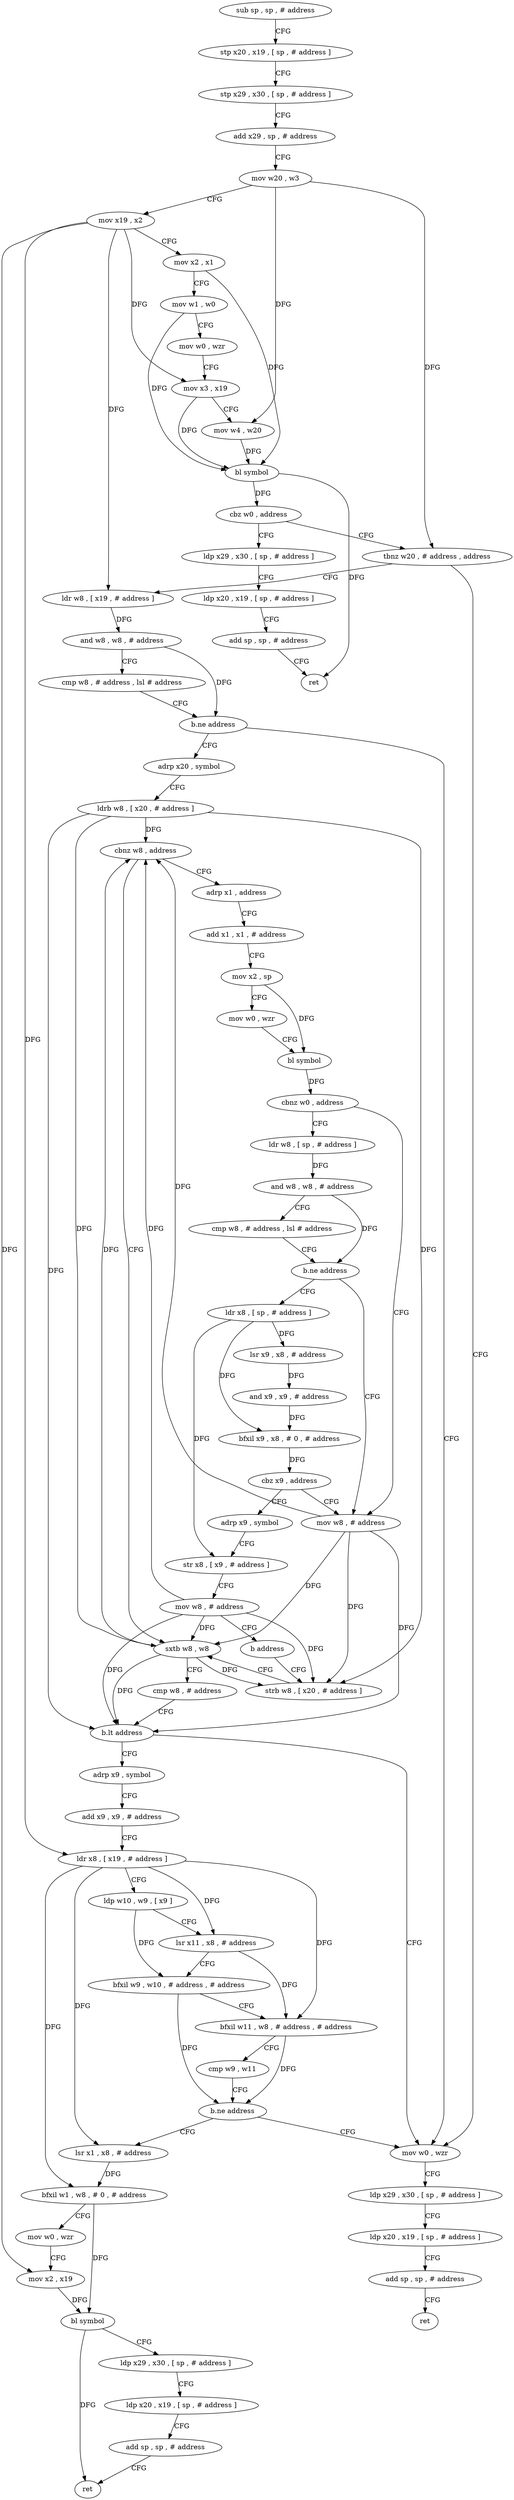 digraph "func" {
"4225608" [label = "sub sp , sp , # address" ]
"4225612" [label = "stp x20 , x19 , [ sp , # address ]" ]
"4225616" [label = "stp x29 , x30 , [ sp , # address ]" ]
"4225620" [label = "add x29 , sp , # address" ]
"4225624" [label = "mov w20 , w3" ]
"4225628" [label = "mov x19 , x2" ]
"4225632" [label = "mov x2 , x1" ]
"4225636" [label = "mov w1 , w0" ]
"4225640" [label = "mov w0 , wzr" ]
"4225644" [label = "mov x3 , x19" ]
"4225648" [label = "mov w4 , w20" ]
"4225652" [label = "bl symbol" ]
"4225656" [label = "cbz w0 , address" ]
"4225676" [label = "tbnz w20 , # address , address" ]
"4225660" [label = "ldp x29 , x30 , [ sp , # address ]" ]
"4225860" [label = "mov w0 , wzr" ]
"4225680" [label = "ldr w8 , [ x19 , # address ]" ]
"4225664" [label = "ldp x20 , x19 , [ sp , # address ]" ]
"4225668" [label = "add sp , sp , # address" ]
"4225672" [label = "ret" ]
"4225864" [label = "ldp x29 , x30 , [ sp , # address ]" ]
"4225868" [label = "ldp x20 , x19 , [ sp , # address ]" ]
"4225872" [label = "add sp , sp , # address" ]
"4225876" [label = "ret" ]
"4225684" [label = "and w8 , w8 , # address" ]
"4225688" [label = "cmp w8 , # address , lsl # address" ]
"4225692" [label = "b.ne address" ]
"4225696" [label = "adrp x20 , symbol" ]
"4225700" [label = "ldrb w8 , [ x20 , # address ]" ]
"4225704" [label = "cbnz w8 , address" ]
"4225776" [label = "sxtb w8 , w8" ]
"4225708" [label = "adrp x1 , address" ]
"4225780" [label = "cmp w8 , # address" ]
"4225784" [label = "b.lt address" ]
"4225788" [label = "adrp x9 , symbol" ]
"4225712" [label = "add x1 , x1 , # address" ]
"4225716" [label = "mov x2 , sp" ]
"4225720" [label = "mov w0 , wzr" ]
"4225724" [label = "bl symbol" ]
"4225728" [label = "cbnz w0 , address" ]
"4225768" [label = "mov w8 , # address" ]
"4225732" [label = "ldr w8 , [ sp , # address ]" ]
"4225792" [label = "add x9 , x9 , # address" ]
"4225796" [label = "ldr x8 , [ x19 , # address ]" ]
"4225800" [label = "ldp w10 , w9 , [ x9 ]" ]
"4225804" [label = "lsr x11 , x8 , # address" ]
"4225808" [label = "bfxil w9 , w10 , # address , # address" ]
"4225812" [label = "bfxil w11 , w8 , # address , # address" ]
"4225816" [label = "cmp w9 , w11" ]
"4225820" [label = "b.ne address" ]
"4225824" [label = "lsr x1 , x8 , # address" ]
"4225772" [label = "strb w8 , [ x20 , # address ]" ]
"4225736" [label = "and w8 , w8 , # address" ]
"4225740" [label = "cmp w8 , # address , lsl # address" ]
"4225744" [label = "b.ne address" ]
"4225748" [label = "ldr x8 , [ sp , # address ]" ]
"4225828" [label = "bfxil w1 , w8 , # 0 , # address" ]
"4225832" [label = "mov w0 , wzr" ]
"4225836" [label = "mov x2 , x19" ]
"4225840" [label = "bl symbol" ]
"4225844" [label = "ldp x29 , x30 , [ sp , # address ]" ]
"4225848" [label = "ldp x20 , x19 , [ sp , # address ]" ]
"4225852" [label = "add sp , sp , # address" ]
"4225856" [label = "ret" ]
"4225752" [label = "lsr x9 , x8 , # address" ]
"4225756" [label = "and x9 , x9 , # address" ]
"4225760" [label = "bfxil x9 , x8 , # 0 , # address" ]
"4225764" [label = "cbz x9 , address" ]
"4225880" [label = "adrp x9 , symbol" ]
"4225884" [label = "str x8 , [ x9 , # address ]" ]
"4225888" [label = "mov w8 , # address" ]
"4225892" [label = "b address" ]
"4225608" -> "4225612" [ label = "CFG" ]
"4225612" -> "4225616" [ label = "CFG" ]
"4225616" -> "4225620" [ label = "CFG" ]
"4225620" -> "4225624" [ label = "CFG" ]
"4225624" -> "4225628" [ label = "CFG" ]
"4225624" -> "4225648" [ label = "DFG" ]
"4225624" -> "4225676" [ label = "DFG" ]
"4225628" -> "4225632" [ label = "CFG" ]
"4225628" -> "4225644" [ label = "DFG" ]
"4225628" -> "4225680" [ label = "DFG" ]
"4225628" -> "4225796" [ label = "DFG" ]
"4225628" -> "4225836" [ label = "DFG" ]
"4225632" -> "4225636" [ label = "CFG" ]
"4225632" -> "4225652" [ label = "DFG" ]
"4225636" -> "4225640" [ label = "CFG" ]
"4225636" -> "4225652" [ label = "DFG" ]
"4225640" -> "4225644" [ label = "CFG" ]
"4225644" -> "4225648" [ label = "CFG" ]
"4225644" -> "4225652" [ label = "DFG" ]
"4225648" -> "4225652" [ label = "DFG" ]
"4225652" -> "4225656" [ label = "DFG" ]
"4225652" -> "4225672" [ label = "DFG" ]
"4225656" -> "4225676" [ label = "CFG" ]
"4225656" -> "4225660" [ label = "CFG" ]
"4225676" -> "4225860" [ label = "CFG" ]
"4225676" -> "4225680" [ label = "CFG" ]
"4225660" -> "4225664" [ label = "CFG" ]
"4225860" -> "4225864" [ label = "CFG" ]
"4225680" -> "4225684" [ label = "DFG" ]
"4225664" -> "4225668" [ label = "CFG" ]
"4225668" -> "4225672" [ label = "CFG" ]
"4225864" -> "4225868" [ label = "CFG" ]
"4225868" -> "4225872" [ label = "CFG" ]
"4225872" -> "4225876" [ label = "CFG" ]
"4225684" -> "4225688" [ label = "CFG" ]
"4225684" -> "4225692" [ label = "DFG" ]
"4225688" -> "4225692" [ label = "CFG" ]
"4225692" -> "4225860" [ label = "CFG" ]
"4225692" -> "4225696" [ label = "CFG" ]
"4225696" -> "4225700" [ label = "CFG" ]
"4225700" -> "4225704" [ label = "DFG" ]
"4225700" -> "4225776" [ label = "DFG" ]
"4225700" -> "4225784" [ label = "DFG" ]
"4225700" -> "4225772" [ label = "DFG" ]
"4225704" -> "4225776" [ label = "CFG" ]
"4225704" -> "4225708" [ label = "CFG" ]
"4225776" -> "4225780" [ label = "CFG" ]
"4225776" -> "4225704" [ label = "DFG" ]
"4225776" -> "4225784" [ label = "DFG" ]
"4225776" -> "4225772" [ label = "DFG" ]
"4225708" -> "4225712" [ label = "CFG" ]
"4225780" -> "4225784" [ label = "CFG" ]
"4225784" -> "4225860" [ label = "CFG" ]
"4225784" -> "4225788" [ label = "CFG" ]
"4225788" -> "4225792" [ label = "CFG" ]
"4225712" -> "4225716" [ label = "CFG" ]
"4225716" -> "4225720" [ label = "CFG" ]
"4225716" -> "4225724" [ label = "DFG" ]
"4225720" -> "4225724" [ label = "CFG" ]
"4225724" -> "4225728" [ label = "DFG" ]
"4225728" -> "4225768" [ label = "CFG" ]
"4225728" -> "4225732" [ label = "CFG" ]
"4225768" -> "4225772" [ label = "DFG" ]
"4225768" -> "4225704" [ label = "DFG" ]
"4225768" -> "4225776" [ label = "DFG" ]
"4225768" -> "4225784" [ label = "DFG" ]
"4225732" -> "4225736" [ label = "DFG" ]
"4225792" -> "4225796" [ label = "CFG" ]
"4225796" -> "4225800" [ label = "CFG" ]
"4225796" -> "4225804" [ label = "DFG" ]
"4225796" -> "4225812" [ label = "DFG" ]
"4225796" -> "4225824" [ label = "DFG" ]
"4225796" -> "4225828" [ label = "DFG" ]
"4225800" -> "4225804" [ label = "CFG" ]
"4225800" -> "4225808" [ label = "DFG" ]
"4225804" -> "4225808" [ label = "CFG" ]
"4225804" -> "4225812" [ label = "DFG" ]
"4225808" -> "4225812" [ label = "CFG" ]
"4225808" -> "4225820" [ label = "DFG" ]
"4225812" -> "4225816" [ label = "CFG" ]
"4225812" -> "4225820" [ label = "DFG" ]
"4225816" -> "4225820" [ label = "CFG" ]
"4225820" -> "4225860" [ label = "CFG" ]
"4225820" -> "4225824" [ label = "CFG" ]
"4225824" -> "4225828" [ label = "DFG" ]
"4225772" -> "4225776" [ label = "CFG" ]
"4225736" -> "4225740" [ label = "CFG" ]
"4225736" -> "4225744" [ label = "DFG" ]
"4225740" -> "4225744" [ label = "CFG" ]
"4225744" -> "4225768" [ label = "CFG" ]
"4225744" -> "4225748" [ label = "CFG" ]
"4225748" -> "4225752" [ label = "DFG" ]
"4225748" -> "4225760" [ label = "DFG" ]
"4225748" -> "4225884" [ label = "DFG" ]
"4225828" -> "4225832" [ label = "CFG" ]
"4225828" -> "4225840" [ label = "DFG" ]
"4225832" -> "4225836" [ label = "CFG" ]
"4225836" -> "4225840" [ label = "DFG" ]
"4225840" -> "4225844" [ label = "CFG" ]
"4225840" -> "4225856" [ label = "DFG" ]
"4225844" -> "4225848" [ label = "CFG" ]
"4225848" -> "4225852" [ label = "CFG" ]
"4225852" -> "4225856" [ label = "CFG" ]
"4225752" -> "4225756" [ label = "DFG" ]
"4225756" -> "4225760" [ label = "DFG" ]
"4225760" -> "4225764" [ label = "DFG" ]
"4225764" -> "4225880" [ label = "CFG" ]
"4225764" -> "4225768" [ label = "CFG" ]
"4225880" -> "4225884" [ label = "CFG" ]
"4225884" -> "4225888" [ label = "CFG" ]
"4225888" -> "4225892" [ label = "CFG" ]
"4225888" -> "4225704" [ label = "DFG" ]
"4225888" -> "4225776" [ label = "DFG" ]
"4225888" -> "4225784" [ label = "DFG" ]
"4225888" -> "4225772" [ label = "DFG" ]
"4225892" -> "4225772" [ label = "CFG" ]
}
